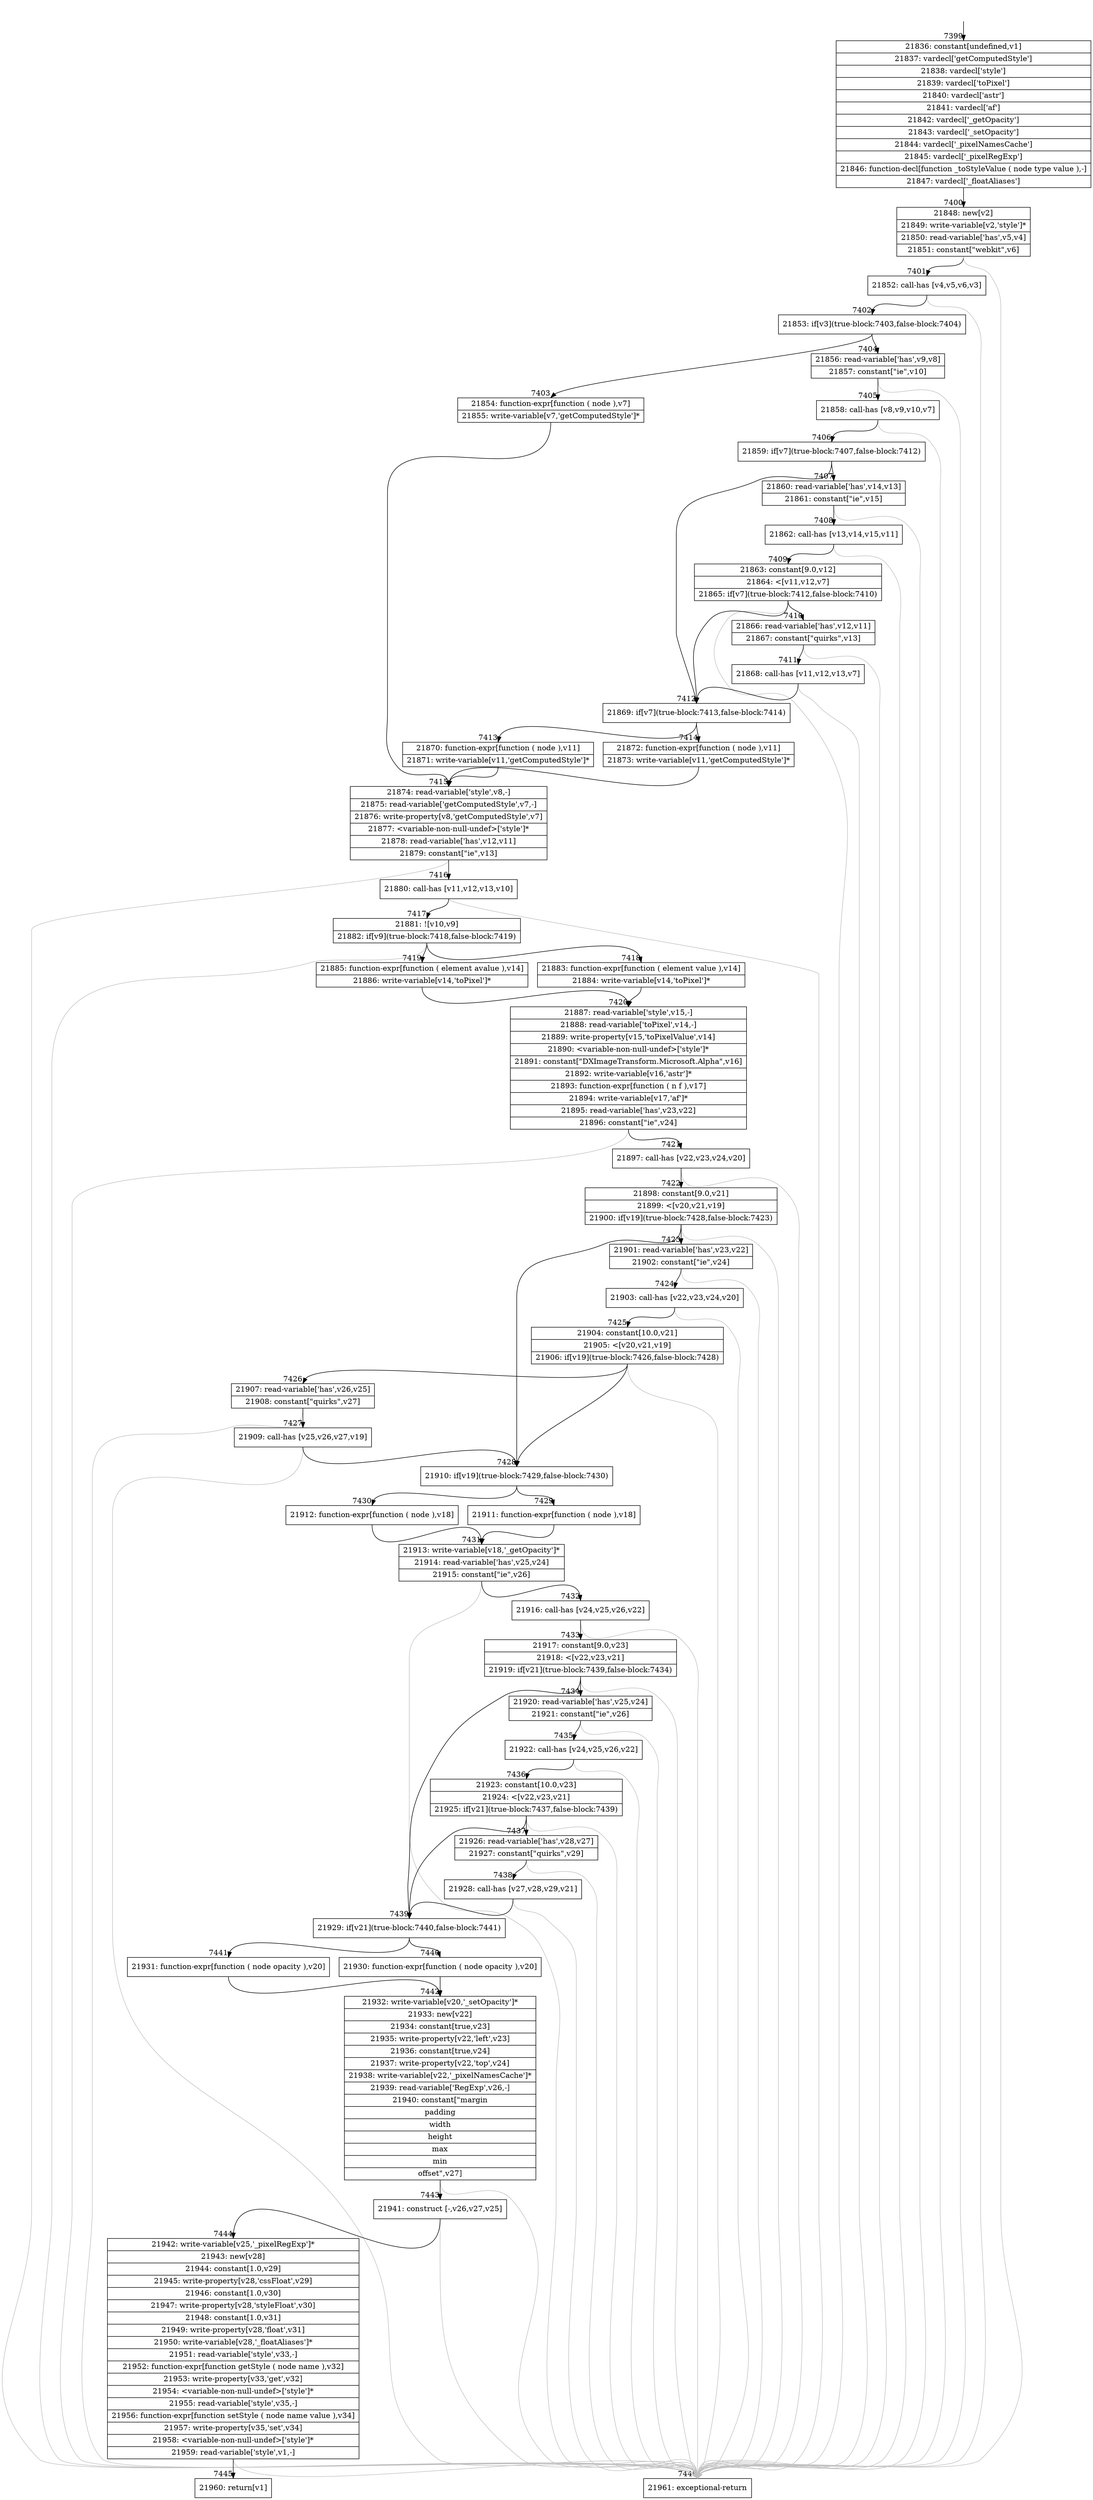 digraph {
rankdir="TD"
BB_entry498[shape=none,label=""];
BB_entry498 -> BB7399 [tailport=s, headport=n, headlabel="    7399"]
BB7399 [shape=record label="{21836: constant[undefined,v1]|21837: vardecl['getComputedStyle']|21838: vardecl['style']|21839: vardecl['toPixel']|21840: vardecl['astr']|21841: vardecl['af']|21842: vardecl['_getOpacity']|21843: vardecl['_setOpacity']|21844: vardecl['_pixelNamesCache']|21845: vardecl['_pixelRegExp']|21846: function-decl[function _toStyleValue ( node type value ),-]|21847: vardecl['_floatAliases']}" ] 
BB7399 -> BB7400 [tailport=s, headport=n, headlabel="      7400"]
BB7400 [shape=record label="{21848: new[v2]|21849: write-variable[v2,'style']*|21850: read-variable['has',v5,v4]|21851: constant[\"webkit\",v6]}" ] 
BB7400 -> BB7401 [tailport=s, headport=n, headlabel="      7401"]
BB7400 -> BB7446 [tailport=s, headport=n, color=gray, headlabel="      7446"]
BB7401 [shape=record label="{21852: call-has [v4,v5,v6,v3]}" ] 
BB7401 -> BB7402 [tailport=s, headport=n, headlabel="      7402"]
BB7401 -> BB7446 [tailport=s, headport=n, color=gray]
BB7402 [shape=record label="{21853: if[v3](true-block:7403,false-block:7404)}" ] 
BB7402 -> BB7403 [tailport=s, headport=n, headlabel="      7403"]
BB7402 -> BB7404 [tailport=s, headport=n, headlabel="      7404"]
BB7403 [shape=record label="{21854: function-expr[function ( node ),v7]|21855: write-variable[v7,'getComputedStyle']*}" ] 
BB7403 -> BB7415 [tailport=s, headport=n, headlabel="      7415"]
BB7404 [shape=record label="{21856: read-variable['has',v9,v8]|21857: constant[\"ie\",v10]}" ] 
BB7404 -> BB7405 [tailport=s, headport=n, headlabel="      7405"]
BB7404 -> BB7446 [tailport=s, headport=n, color=gray]
BB7405 [shape=record label="{21858: call-has [v8,v9,v10,v7]}" ] 
BB7405 -> BB7406 [tailport=s, headport=n, headlabel="      7406"]
BB7405 -> BB7446 [tailport=s, headport=n, color=gray]
BB7406 [shape=record label="{21859: if[v7](true-block:7407,false-block:7412)}" ] 
BB7406 -> BB7412 [tailport=s, headport=n, headlabel="      7412"]
BB7406 -> BB7407 [tailport=s, headport=n, headlabel="      7407"]
BB7407 [shape=record label="{21860: read-variable['has',v14,v13]|21861: constant[\"ie\",v15]}" ] 
BB7407 -> BB7408 [tailport=s, headport=n, headlabel="      7408"]
BB7407 -> BB7446 [tailport=s, headport=n, color=gray]
BB7408 [shape=record label="{21862: call-has [v13,v14,v15,v11]}" ] 
BB7408 -> BB7409 [tailport=s, headport=n, headlabel="      7409"]
BB7408 -> BB7446 [tailport=s, headport=n, color=gray]
BB7409 [shape=record label="{21863: constant[9.0,v12]|21864: \<[v11,v12,v7]|21865: if[v7](true-block:7412,false-block:7410)}" ] 
BB7409 -> BB7412 [tailport=s, headport=n]
BB7409 -> BB7410 [tailport=s, headport=n, headlabel="      7410"]
BB7409 -> BB7446 [tailport=s, headport=n, color=gray]
BB7410 [shape=record label="{21866: read-variable['has',v12,v11]|21867: constant[\"quirks\",v13]}" ] 
BB7410 -> BB7411 [tailport=s, headport=n, headlabel="      7411"]
BB7410 -> BB7446 [tailport=s, headport=n, color=gray]
BB7411 [shape=record label="{21868: call-has [v11,v12,v13,v7]}" ] 
BB7411 -> BB7412 [tailport=s, headport=n]
BB7411 -> BB7446 [tailport=s, headport=n, color=gray]
BB7412 [shape=record label="{21869: if[v7](true-block:7413,false-block:7414)}" ] 
BB7412 -> BB7413 [tailport=s, headport=n, headlabel="      7413"]
BB7412 -> BB7414 [tailport=s, headport=n, headlabel="      7414"]
BB7413 [shape=record label="{21870: function-expr[function ( node ),v11]|21871: write-variable[v11,'getComputedStyle']*}" ] 
BB7413 -> BB7415 [tailport=s, headport=n]
BB7414 [shape=record label="{21872: function-expr[function ( node ),v11]|21873: write-variable[v11,'getComputedStyle']*}" ] 
BB7414 -> BB7415 [tailport=s, headport=n]
BB7415 [shape=record label="{21874: read-variable['style',v8,-]|21875: read-variable['getComputedStyle',v7,-]|21876: write-property[v8,'getComputedStyle',v7]|21877: \<variable-non-null-undef\>['style']*|21878: read-variable['has',v12,v11]|21879: constant[\"ie\",v13]}" ] 
BB7415 -> BB7416 [tailport=s, headport=n, headlabel="      7416"]
BB7415 -> BB7446 [tailport=s, headport=n, color=gray]
BB7416 [shape=record label="{21880: call-has [v11,v12,v13,v10]}" ] 
BB7416 -> BB7417 [tailport=s, headport=n, headlabel="      7417"]
BB7416 -> BB7446 [tailport=s, headport=n, color=gray]
BB7417 [shape=record label="{21881: ![v10,v9]|21882: if[v9](true-block:7418,false-block:7419)}" ] 
BB7417 -> BB7418 [tailport=s, headport=n, headlabel="      7418"]
BB7417 -> BB7419 [tailport=s, headport=n, headlabel="      7419"]
BB7417 -> BB7446 [tailport=s, headport=n, color=gray]
BB7418 [shape=record label="{21883: function-expr[function ( element value ),v14]|21884: write-variable[v14,'toPixel']*}" ] 
BB7418 -> BB7420 [tailport=s, headport=n, headlabel="      7420"]
BB7419 [shape=record label="{21885: function-expr[function ( element avalue ),v14]|21886: write-variable[v14,'toPixel']*}" ] 
BB7419 -> BB7420 [tailport=s, headport=n]
BB7420 [shape=record label="{21887: read-variable['style',v15,-]|21888: read-variable['toPixel',v14,-]|21889: write-property[v15,'toPixelValue',v14]|21890: \<variable-non-null-undef\>['style']*|21891: constant[\"DXImageTransform.Microsoft.Alpha\",v16]|21892: write-variable[v16,'astr']*|21893: function-expr[function ( n f ),v17]|21894: write-variable[v17,'af']*|21895: read-variable['has',v23,v22]|21896: constant[\"ie\",v24]}" ] 
BB7420 -> BB7421 [tailport=s, headport=n, headlabel="      7421"]
BB7420 -> BB7446 [tailport=s, headport=n, color=gray]
BB7421 [shape=record label="{21897: call-has [v22,v23,v24,v20]}" ] 
BB7421 -> BB7422 [tailport=s, headport=n, headlabel="      7422"]
BB7421 -> BB7446 [tailport=s, headport=n, color=gray]
BB7422 [shape=record label="{21898: constant[9.0,v21]|21899: \<[v20,v21,v19]|21900: if[v19](true-block:7428,false-block:7423)}" ] 
BB7422 -> BB7428 [tailport=s, headport=n, headlabel="      7428"]
BB7422 -> BB7423 [tailport=s, headport=n, headlabel="      7423"]
BB7422 -> BB7446 [tailport=s, headport=n, color=gray]
BB7423 [shape=record label="{21901: read-variable['has',v23,v22]|21902: constant[\"ie\",v24]}" ] 
BB7423 -> BB7424 [tailport=s, headport=n, headlabel="      7424"]
BB7423 -> BB7446 [tailport=s, headport=n, color=gray]
BB7424 [shape=record label="{21903: call-has [v22,v23,v24,v20]}" ] 
BB7424 -> BB7425 [tailport=s, headport=n, headlabel="      7425"]
BB7424 -> BB7446 [tailport=s, headport=n, color=gray]
BB7425 [shape=record label="{21904: constant[10.0,v21]|21905: \<[v20,v21,v19]|21906: if[v19](true-block:7426,false-block:7428)}" ] 
BB7425 -> BB7428 [tailport=s, headport=n]
BB7425 -> BB7426 [tailport=s, headport=n, headlabel="      7426"]
BB7425 -> BB7446 [tailport=s, headport=n, color=gray]
BB7426 [shape=record label="{21907: read-variable['has',v26,v25]|21908: constant[\"quirks\",v27]}" ] 
BB7426 -> BB7427 [tailport=s, headport=n, headlabel="      7427"]
BB7426 -> BB7446 [tailport=s, headport=n, color=gray]
BB7427 [shape=record label="{21909: call-has [v25,v26,v27,v19]}" ] 
BB7427 -> BB7428 [tailport=s, headport=n]
BB7427 -> BB7446 [tailport=s, headport=n, color=gray]
BB7428 [shape=record label="{21910: if[v19](true-block:7429,false-block:7430)}" ] 
BB7428 -> BB7429 [tailport=s, headport=n, headlabel="      7429"]
BB7428 -> BB7430 [tailport=s, headport=n, headlabel="      7430"]
BB7429 [shape=record label="{21911: function-expr[function ( node ),v18]}" ] 
BB7429 -> BB7431 [tailport=s, headport=n, headlabel="      7431"]
BB7430 [shape=record label="{21912: function-expr[function ( node ),v18]}" ] 
BB7430 -> BB7431 [tailport=s, headport=n]
BB7431 [shape=record label="{21913: write-variable[v18,'_getOpacity']*|21914: read-variable['has',v25,v24]|21915: constant[\"ie\",v26]}" ] 
BB7431 -> BB7432 [tailport=s, headport=n, headlabel="      7432"]
BB7431 -> BB7446 [tailport=s, headport=n, color=gray]
BB7432 [shape=record label="{21916: call-has [v24,v25,v26,v22]}" ] 
BB7432 -> BB7433 [tailport=s, headport=n, headlabel="      7433"]
BB7432 -> BB7446 [tailport=s, headport=n, color=gray]
BB7433 [shape=record label="{21917: constant[9.0,v23]|21918: \<[v22,v23,v21]|21919: if[v21](true-block:7439,false-block:7434)}" ] 
BB7433 -> BB7439 [tailport=s, headport=n, headlabel="      7439"]
BB7433 -> BB7434 [tailport=s, headport=n, headlabel="      7434"]
BB7433 -> BB7446 [tailport=s, headport=n, color=gray]
BB7434 [shape=record label="{21920: read-variable['has',v25,v24]|21921: constant[\"ie\",v26]}" ] 
BB7434 -> BB7435 [tailport=s, headport=n, headlabel="      7435"]
BB7434 -> BB7446 [tailport=s, headport=n, color=gray]
BB7435 [shape=record label="{21922: call-has [v24,v25,v26,v22]}" ] 
BB7435 -> BB7436 [tailport=s, headport=n, headlabel="      7436"]
BB7435 -> BB7446 [tailport=s, headport=n, color=gray]
BB7436 [shape=record label="{21923: constant[10.0,v23]|21924: \<[v22,v23,v21]|21925: if[v21](true-block:7437,false-block:7439)}" ] 
BB7436 -> BB7439 [tailport=s, headport=n]
BB7436 -> BB7437 [tailport=s, headport=n, headlabel="      7437"]
BB7436 -> BB7446 [tailport=s, headport=n, color=gray]
BB7437 [shape=record label="{21926: read-variable['has',v28,v27]|21927: constant[\"quirks\",v29]}" ] 
BB7437 -> BB7438 [tailport=s, headport=n, headlabel="      7438"]
BB7437 -> BB7446 [tailport=s, headport=n, color=gray]
BB7438 [shape=record label="{21928: call-has [v27,v28,v29,v21]}" ] 
BB7438 -> BB7439 [tailport=s, headport=n]
BB7438 -> BB7446 [tailport=s, headport=n, color=gray]
BB7439 [shape=record label="{21929: if[v21](true-block:7440,false-block:7441)}" ] 
BB7439 -> BB7440 [tailport=s, headport=n, headlabel="      7440"]
BB7439 -> BB7441 [tailport=s, headport=n, headlabel="      7441"]
BB7440 [shape=record label="{21930: function-expr[function ( node opacity ),v20]}" ] 
BB7440 -> BB7442 [tailport=s, headport=n, headlabel="      7442"]
BB7441 [shape=record label="{21931: function-expr[function ( node opacity ),v20]}" ] 
BB7441 -> BB7442 [tailport=s, headport=n]
BB7442 [shape=record label="{21932: write-variable[v20,'_setOpacity']*|21933: new[v22]|21934: constant[true,v23]|21935: write-property[v22,'left',v23]|21936: constant[true,v24]|21937: write-property[v22,'top',v24]|21938: write-variable[v22,'_pixelNamesCache']*|21939: read-variable['RegExp',v26,-]|21940: constant[\"margin|padding|width|height|max|min|offset\",v27]}" ] 
BB7442 -> BB7443 [tailport=s, headport=n, headlabel="      7443"]
BB7442 -> BB7446 [tailport=s, headport=n, color=gray]
BB7443 [shape=record label="{21941: construct [-,v26,v27,v25]}" ] 
BB7443 -> BB7444 [tailport=s, headport=n, headlabel="      7444"]
BB7443 -> BB7446 [tailport=s, headport=n, color=gray]
BB7444 [shape=record label="{21942: write-variable[v25,'_pixelRegExp']*|21943: new[v28]|21944: constant[1.0,v29]|21945: write-property[v28,'cssFloat',v29]|21946: constant[1.0,v30]|21947: write-property[v28,'styleFloat',v30]|21948: constant[1.0,v31]|21949: write-property[v28,'float',v31]|21950: write-variable[v28,'_floatAliases']*|21951: read-variable['style',v33,-]|21952: function-expr[function getStyle ( node name ),v32]|21953: write-property[v33,'get',v32]|21954: \<variable-non-null-undef\>['style']*|21955: read-variable['style',v35,-]|21956: function-expr[function setStyle ( node name value ),v34]|21957: write-property[v35,'set',v34]|21958: \<variable-non-null-undef\>['style']*|21959: read-variable['style',v1,-]}" ] 
BB7444 -> BB7445 [tailport=s, headport=n, headlabel="      7445"]
BB7444 -> BB7446 [tailport=s, headport=n, color=gray]
BB7445 [shape=record label="{21960: return[v1]}" ] 
BB7446 [shape=record label="{21961: exceptional-return}" ] 
//#$~ 10370
}

